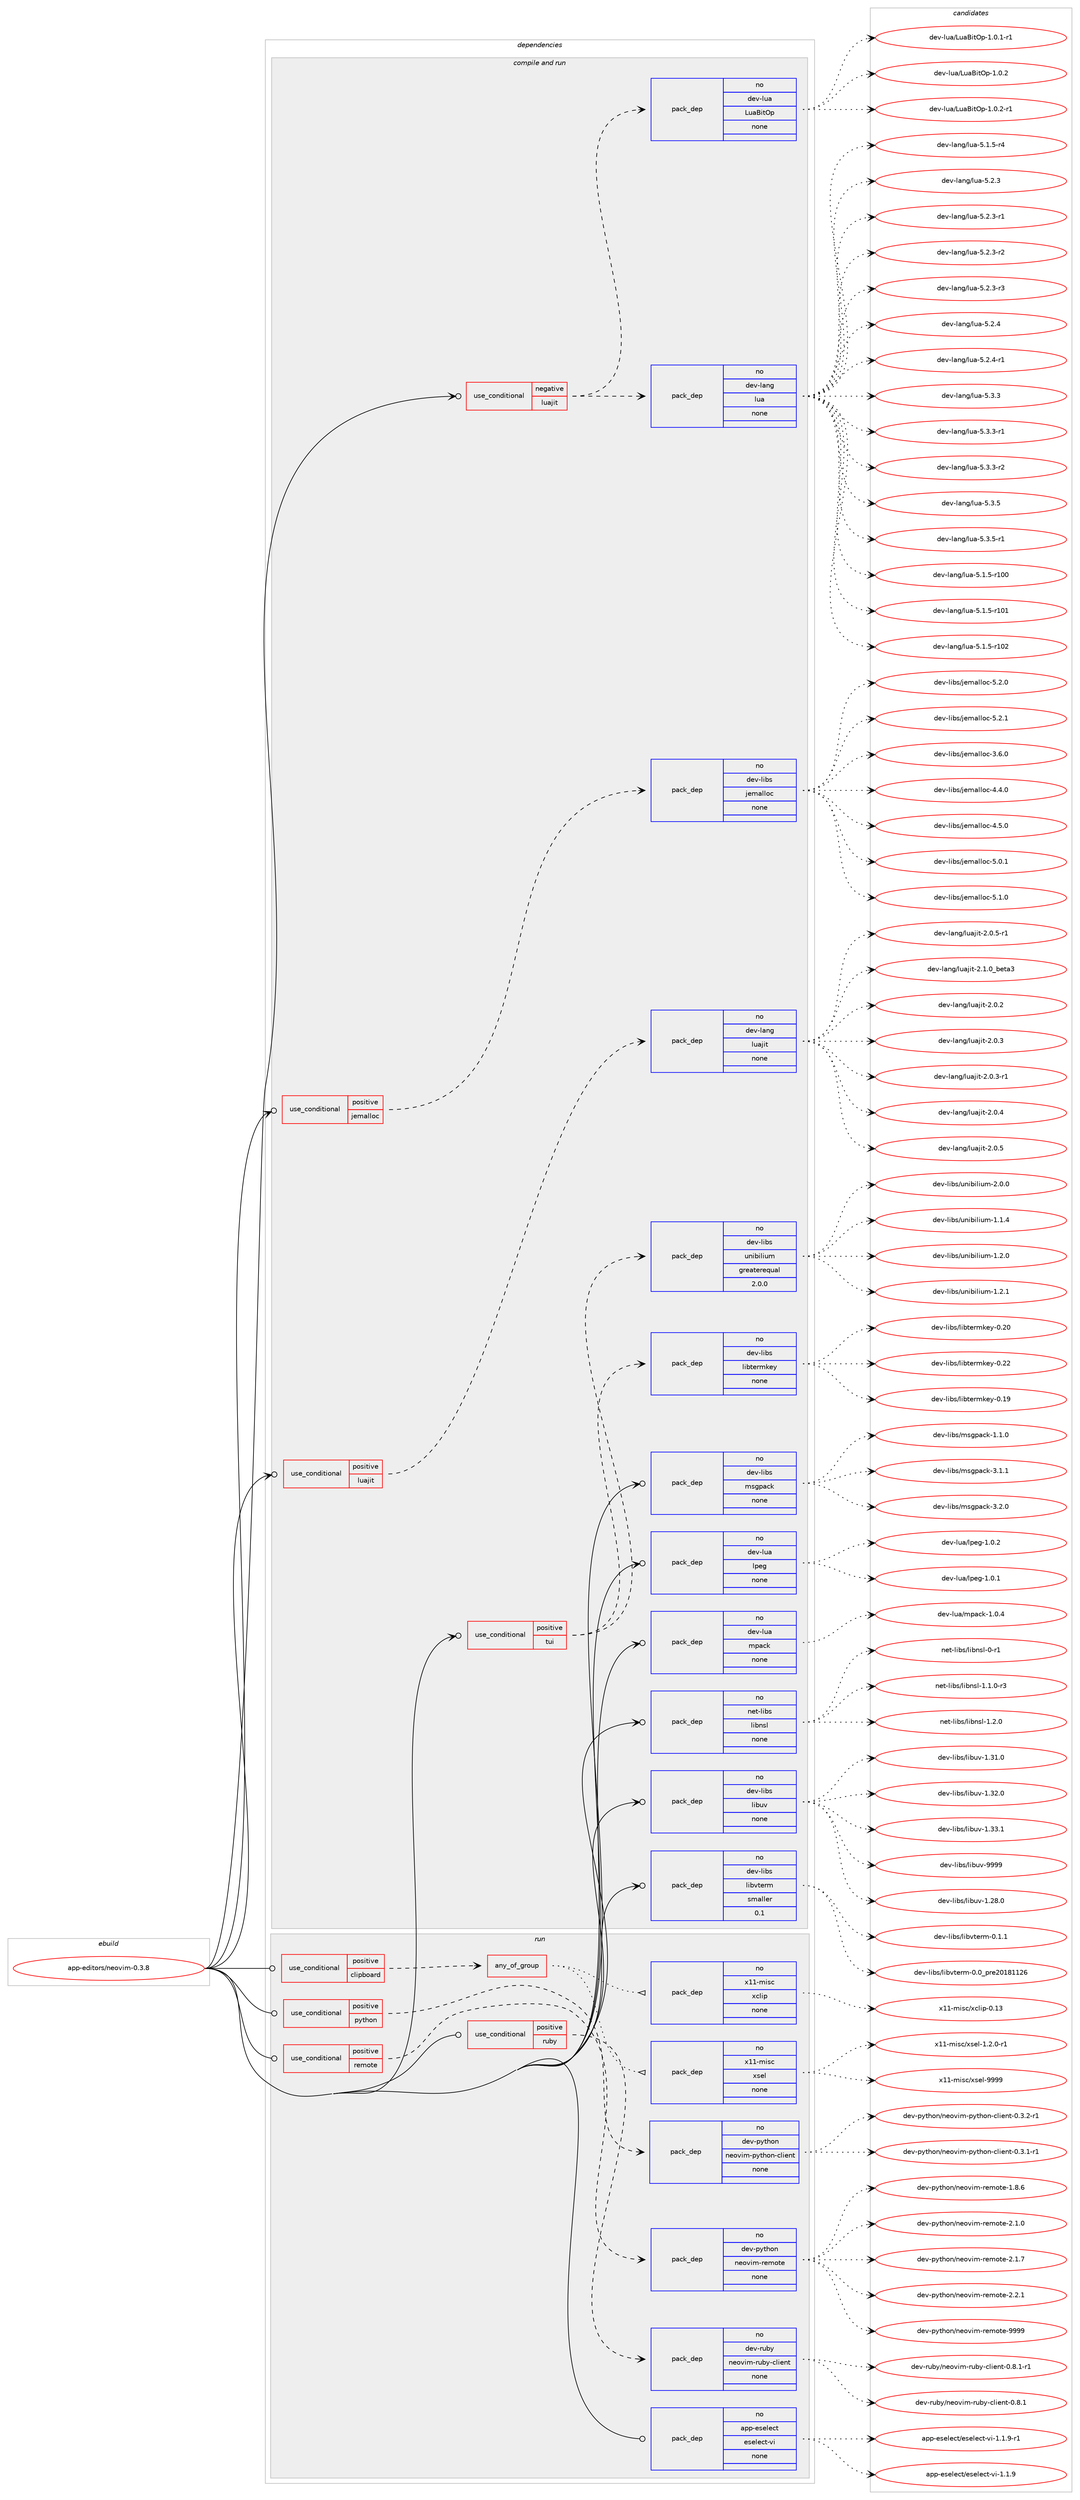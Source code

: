 digraph prolog {

# *************
# Graph options
# *************

newrank=true;
concentrate=true;
compound=true;
graph [rankdir=LR,fontname=Helvetica,fontsize=10,ranksep=1.5];#, ranksep=2.5, nodesep=0.2];
edge  [arrowhead=vee];
node  [fontname=Helvetica,fontsize=10];

# **********
# The ebuild
# **********

subgraph cluster_leftcol {
color=gray;
rank=same;
label=<<i>ebuild</i>>;
id [label="app-editors/neovim-0.3.8", color=red, width=4, href="../app-editors/neovim-0.3.8.svg"];
}

# ****************
# The dependencies
# ****************

subgraph cluster_midcol {
color=gray;
label=<<i>dependencies</i>>;
subgraph cluster_compile {
fillcolor="#eeeeee";
style=filled;
label=<<i>compile</i>>;
}
subgraph cluster_compileandrun {
fillcolor="#eeeeee";
style=filled;
label=<<i>compile and run</i>>;
subgraph cond114775 {
dependency481583 [label=<<TABLE BORDER="0" CELLBORDER="1" CELLSPACING="0" CELLPADDING="4"><TR><TD ROWSPAN="3" CELLPADDING="10">use_conditional</TD></TR><TR><TD>negative</TD></TR><TR><TD>luajit</TD></TR></TABLE>>, shape=none, color=red];
subgraph pack358037 {
dependency481584 [label=<<TABLE BORDER="0" CELLBORDER="1" CELLSPACING="0" CELLPADDING="4" WIDTH="220"><TR><TD ROWSPAN="6" CELLPADDING="30">pack_dep</TD></TR><TR><TD WIDTH="110">no</TD></TR><TR><TD>dev-lang</TD></TR><TR><TD>lua</TD></TR><TR><TD>none</TD></TR><TR><TD></TD></TR></TABLE>>, shape=none, color=blue];
}
dependency481583:e -> dependency481584:w [weight=20,style="dashed",arrowhead="vee"];
subgraph pack358038 {
dependency481585 [label=<<TABLE BORDER="0" CELLBORDER="1" CELLSPACING="0" CELLPADDING="4" WIDTH="220"><TR><TD ROWSPAN="6" CELLPADDING="30">pack_dep</TD></TR><TR><TD WIDTH="110">no</TD></TR><TR><TD>dev-lua</TD></TR><TR><TD>LuaBitOp</TD></TR><TR><TD>none</TD></TR><TR><TD></TD></TR></TABLE>>, shape=none, color=blue];
}
dependency481583:e -> dependency481585:w [weight=20,style="dashed",arrowhead="vee"];
}
id:e -> dependency481583:w [weight=20,style="solid",arrowhead="odotvee"];
subgraph cond114776 {
dependency481586 [label=<<TABLE BORDER="0" CELLBORDER="1" CELLSPACING="0" CELLPADDING="4"><TR><TD ROWSPAN="3" CELLPADDING="10">use_conditional</TD></TR><TR><TD>positive</TD></TR><TR><TD>jemalloc</TD></TR></TABLE>>, shape=none, color=red];
subgraph pack358039 {
dependency481587 [label=<<TABLE BORDER="0" CELLBORDER="1" CELLSPACING="0" CELLPADDING="4" WIDTH="220"><TR><TD ROWSPAN="6" CELLPADDING="30">pack_dep</TD></TR><TR><TD WIDTH="110">no</TD></TR><TR><TD>dev-libs</TD></TR><TR><TD>jemalloc</TD></TR><TR><TD>none</TD></TR><TR><TD></TD></TR></TABLE>>, shape=none, color=blue];
}
dependency481586:e -> dependency481587:w [weight=20,style="dashed",arrowhead="vee"];
}
id:e -> dependency481586:w [weight=20,style="solid",arrowhead="odotvee"];
subgraph cond114777 {
dependency481588 [label=<<TABLE BORDER="0" CELLBORDER="1" CELLSPACING="0" CELLPADDING="4"><TR><TD ROWSPAN="3" CELLPADDING="10">use_conditional</TD></TR><TR><TD>positive</TD></TR><TR><TD>luajit</TD></TR></TABLE>>, shape=none, color=red];
subgraph pack358040 {
dependency481589 [label=<<TABLE BORDER="0" CELLBORDER="1" CELLSPACING="0" CELLPADDING="4" WIDTH="220"><TR><TD ROWSPAN="6" CELLPADDING="30">pack_dep</TD></TR><TR><TD WIDTH="110">no</TD></TR><TR><TD>dev-lang</TD></TR><TR><TD>luajit</TD></TR><TR><TD>none</TD></TR><TR><TD></TD></TR></TABLE>>, shape=none, color=blue];
}
dependency481588:e -> dependency481589:w [weight=20,style="dashed",arrowhead="vee"];
}
id:e -> dependency481588:w [weight=20,style="solid",arrowhead="odotvee"];
subgraph cond114778 {
dependency481590 [label=<<TABLE BORDER="0" CELLBORDER="1" CELLSPACING="0" CELLPADDING="4"><TR><TD ROWSPAN="3" CELLPADDING="10">use_conditional</TD></TR><TR><TD>positive</TD></TR><TR><TD>tui</TD></TR></TABLE>>, shape=none, color=red];
subgraph pack358041 {
dependency481591 [label=<<TABLE BORDER="0" CELLBORDER="1" CELLSPACING="0" CELLPADDING="4" WIDTH="220"><TR><TD ROWSPAN="6" CELLPADDING="30">pack_dep</TD></TR><TR><TD WIDTH="110">no</TD></TR><TR><TD>dev-libs</TD></TR><TR><TD>libtermkey</TD></TR><TR><TD>none</TD></TR><TR><TD></TD></TR></TABLE>>, shape=none, color=blue];
}
dependency481590:e -> dependency481591:w [weight=20,style="dashed",arrowhead="vee"];
subgraph pack358042 {
dependency481592 [label=<<TABLE BORDER="0" CELLBORDER="1" CELLSPACING="0" CELLPADDING="4" WIDTH="220"><TR><TD ROWSPAN="6" CELLPADDING="30">pack_dep</TD></TR><TR><TD WIDTH="110">no</TD></TR><TR><TD>dev-libs</TD></TR><TR><TD>unibilium</TD></TR><TR><TD>greaterequal</TD></TR><TR><TD>2.0.0</TD></TR></TABLE>>, shape=none, color=blue];
}
dependency481590:e -> dependency481592:w [weight=20,style="dashed",arrowhead="vee"];
}
id:e -> dependency481590:w [weight=20,style="solid",arrowhead="odotvee"];
subgraph pack358043 {
dependency481593 [label=<<TABLE BORDER="0" CELLBORDER="1" CELLSPACING="0" CELLPADDING="4" WIDTH="220"><TR><TD ROWSPAN="6" CELLPADDING="30">pack_dep</TD></TR><TR><TD WIDTH="110">no</TD></TR><TR><TD>dev-libs</TD></TR><TR><TD>libuv</TD></TR><TR><TD>none</TD></TR><TR><TD></TD></TR></TABLE>>, shape=none, color=blue];
}
id:e -> dependency481593:w [weight=20,style="solid",arrowhead="odotvee"];
subgraph pack358044 {
dependency481594 [label=<<TABLE BORDER="0" CELLBORDER="1" CELLSPACING="0" CELLPADDING="4" WIDTH="220"><TR><TD ROWSPAN="6" CELLPADDING="30">pack_dep</TD></TR><TR><TD WIDTH="110">no</TD></TR><TR><TD>dev-libs</TD></TR><TR><TD>libvterm</TD></TR><TR><TD>smaller</TD></TR><TR><TD>0.1</TD></TR></TABLE>>, shape=none, color=blue];
}
id:e -> dependency481594:w [weight=20,style="solid",arrowhead="odotvee"];
subgraph pack358045 {
dependency481595 [label=<<TABLE BORDER="0" CELLBORDER="1" CELLSPACING="0" CELLPADDING="4" WIDTH="220"><TR><TD ROWSPAN="6" CELLPADDING="30">pack_dep</TD></TR><TR><TD WIDTH="110">no</TD></TR><TR><TD>dev-libs</TD></TR><TR><TD>msgpack</TD></TR><TR><TD>none</TD></TR><TR><TD></TD></TR></TABLE>>, shape=none, color=blue];
}
id:e -> dependency481595:w [weight=20,style="solid",arrowhead="odotvee"];
subgraph pack358046 {
dependency481596 [label=<<TABLE BORDER="0" CELLBORDER="1" CELLSPACING="0" CELLPADDING="4" WIDTH="220"><TR><TD ROWSPAN="6" CELLPADDING="30">pack_dep</TD></TR><TR><TD WIDTH="110">no</TD></TR><TR><TD>dev-lua</TD></TR><TR><TD>lpeg</TD></TR><TR><TD>none</TD></TR><TR><TD></TD></TR></TABLE>>, shape=none, color=blue];
}
id:e -> dependency481596:w [weight=20,style="solid",arrowhead="odotvee"];
subgraph pack358047 {
dependency481597 [label=<<TABLE BORDER="0" CELLBORDER="1" CELLSPACING="0" CELLPADDING="4" WIDTH="220"><TR><TD ROWSPAN="6" CELLPADDING="30">pack_dep</TD></TR><TR><TD WIDTH="110">no</TD></TR><TR><TD>dev-lua</TD></TR><TR><TD>mpack</TD></TR><TR><TD>none</TD></TR><TR><TD></TD></TR></TABLE>>, shape=none, color=blue];
}
id:e -> dependency481597:w [weight=20,style="solid",arrowhead="odotvee"];
subgraph pack358048 {
dependency481598 [label=<<TABLE BORDER="0" CELLBORDER="1" CELLSPACING="0" CELLPADDING="4" WIDTH="220"><TR><TD ROWSPAN="6" CELLPADDING="30">pack_dep</TD></TR><TR><TD WIDTH="110">no</TD></TR><TR><TD>net-libs</TD></TR><TR><TD>libnsl</TD></TR><TR><TD>none</TD></TR><TR><TD></TD></TR></TABLE>>, shape=none, color=blue];
}
id:e -> dependency481598:w [weight=20,style="solid",arrowhead="odotvee"];
}
subgraph cluster_run {
fillcolor="#eeeeee";
style=filled;
label=<<i>run</i>>;
subgraph cond114779 {
dependency481599 [label=<<TABLE BORDER="0" CELLBORDER="1" CELLSPACING="0" CELLPADDING="4"><TR><TD ROWSPAN="3" CELLPADDING="10">use_conditional</TD></TR><TR><TD>positive</TD></TR><TR><TD>clipboard</TD></TR></TABLE>>, shape=none, color=red];
subgraph any8465 {
dependency481600 [label=<<TABLE BORDER="0" CELLBORDER="1" CELLSPACING="0" CELLPADDING="4"><TR><TD CELLPADDING="10">any_of_group</TD></TR></TABLE>>, shape=none, color=red];subgraph pack358049 {
dependency481601 [label=<<TABLE BORDER="0" CELLBORDER="1" CELLSPACING="0" CELLPADDING="4" WIDTH="220"><TR><TD ROWSPAN="6" CELLPADDING="30">pack_dep</TD></TR><TR><TD WIDTH="110">no</TD></TR><TR><TD>x11-misc</TD></TR><TR><TD>xsel</TD></TR><TR><TD>none</TD></TR><TR><TD></TD></TR></TABLE>>, shape=none, color=blue];
}
dependency481600:e -> dependency481601:w [weight=20,style="dotted",arrowhead="oinv"];
subgraph pack358050 {
dependency481602 [label=<<TABLE BORDER="0" CELLBORDER="1" CELLSPACING="0" CELLPADDING="4" WIDTH="220"><TR><TD ROWSPAN="6" CELLPADDING="30">pack_dep</TD></TR><TR><TD WIDTH="110">no</TD></TR><TR><TD>x11-misc</TD></TR><TR><TD>xclip</TD></TR><TR><TD>none</TD></TR><TR><TD></TD></TR></TABLE>>, shape=none, color=blue];
}
dependency481600:e -> dependency481602:w [weight=20,style="dotted",arrowhead="oinv"];
}
dependency481599:e -> dependency481600:w [weight=20,style="dashed",arrowhead="vee"];
}
id:e -> dependency481599:w [weight=20,style="solid",arrowhead="odot"];
subgraph cond114780 {
dependency481603 [label=<<TABLE BORDER="0" CELLBORDER="1" CELLSPACING="0" CELLPADDING="4"><TR><TD ROWSPAN="3" CELLPADDING="10">use_conditional</TD></TR><TR><TD>positive</TD></TR><TR><TD>python</TD></TR></TABLE>>, shape=none, color=red];
subgraph pack358051 {
dependency481604 [label=<<TABLE BORDER="0" CELLBORDER="1" CELLSPACING="0" CELLPADDING="4" WIDTH="220"><TR><TD ROWSPAN="6" CELLPADDING="30">pack_dep</TD></TR><TR><TD WIDTH="110">no</TD></TR><TR><TD>dev-python</TD></TR><TR><TD>neovim-python-client</TD></TR><TR><TD>none</TD></TR><TR><TD></TD></TR></TABLE>>, shape=none, color=blue];
}
dependency481603:e -> dependency481604:w [weight=20,style="dashed",arrowhead="vee"];
}
id:e -> dependency481603:w [weight=20,style="solid",arrowhead="odot"];
subgraph cond114781 {
dependency481605 [label=<<TABLE BORDER="0" CELLBORDER="1" CELLSPACING="0" CELLPADDING="4"><TR><TD ROWSPAN="3" CELLPADDING="10">use_conditional</TD></TR><TR><TD>positive</TD></TR><TR><TD>remote</TD></TR></TABLE>>, shape=none, color=red];
subgraph pack358052 {
dependency481606 [label=<<TABLE BORDER="0" CELLBORDER="1" CELLSPACING="0" CELLPADDING="4" WIDTH="220"><TR><TD ROWSPAN="6" CELLPADDING="30">pack_dep</TD></TR><TR><TD WIDTH="110">no</TD></TR><TR><TD>dev-python</TD></TR><TR><TD>neovim-remote</TD></TR><TR><TD>none</TD></TR><TR><TD></TD></TR></TABLE>>, shape=none, color=blue];
}
dependency481605:e -> dependency481606:w [weight=20,style="dashed",arrowhead="vee"];
}
id:e -> dependency481605:w [weight=20,style="solid",arrowhead="odot"];
subgraph cond114782 {
dependency481607 [label=<<TABLE BORDER="0" CELLBORDER="1" CELLSPACING="0" CELLPADDING="4"><TR><TD ROWSPAN="3" CELLPADDING="10">use_conditional</TD></TR><TR><TD>positive</TD></TR><TR><TD>ruby</TD></TR></TABLE>>, shape=none, color=red];
subgraph pack358053 {
dependency481608 [label=<<TABLE BORDER="0" CELLBORDER="1" CELLSPACING="0" CELLPADDING="4" WIDTH="220"><TR><TD ROWSPAN="6" CELLPADDING="30">pack_dep</TD></TR><TR><TD WIDTH="110">no</TD></TR><TR><TD>dev-ruby</TD></TR><TR><TD>neovim-ruby-client</TD></TR><TR><TD>none</TD></TR><TR><TD></TD></TR></TABLE>>, shape=none, color=blue];
}
dependency481607:e -> dependency481608:w [weight=20,style="dashed",arrowhead="vee"];
}
id:e -> dependency481607:w [weight=20,style="solid",arrowhead="odot"];
subgraph pack358054 {
dependency481609 [label=<<TABLE BORDER="0" CELLBORDER="1" CELLSPACING="0" CELLPADDING="4" WIDTH="220"><TR><TD ROWSPAN="6" CELLPADDING="30">pack_dep</TD></TR><TR><TD WIDTH="110">no</TD></TR><TR><TD>app-eselect</TD></TR><TR><TD>eselect-vi</TD></TR><TR><TD>none</TD></TR><TR><TD></TD></TR></TABLE>>, shape=none, color=blue];
}
id:e -> dependency481609:w [weight=20,style="solid",arrowhead="odot"];
}
}

# **************
# The candidates
# **************

subgraph cluster_choices {
rank=same;
color=gray;
label=<<i>candidates</i>>;

subgraph choice358037 {
color=black;
nodesep=1;
choice1001011184510897110103471081179745534649465345114494848 [label="dev-lang/lua-5.1.5-r100", color=red, width=4,href="../dev-lang/lua-5.1.5-r100.svg"];
choice1001011184510897110103471081179745534649465345114494849 [label="dev-lang/lua-5.1.5-r101", color=red, width=4,href="../dev-lang/lua-5.1.5-r101.svg"];
choice1001011184510897110103471081179745534649465345114494850 [label="dev-lang/lua-5.1.5-r102", color=red, width=4,href="../dev-lang/lua-5.1.5-r102.svg"];
choice100101118451089711010347108117974553464946534511452 [label="dev-lang/lua-5.1.5-r4", color=red, width=4,href="../dev-lang/lua-5.1.5-r4.svg"];
choice10010111845108971101034710811797455346504651 [label="dev-lang/lua-5.2.3", color=red, width=4,href="../dev-lang/lua-5.2.3.svg"];
choice100101118451089711010347108117974553465046514511449 [label="dev-lang/lua-5.2.3-r1", color=red, width=4,href="../dev-lang/lua-5.2.3-r1.svg"];
choice100101118451089711010347108117974553465046514511450 [label="dev-lang/lua-5.2.3-r2", color=red, width=4,href="../dev-lang/lua-5.2.3-r2.svg"];
choice100101118451089711010347108117974553465046514511451 [label="dev-lang/lua-5.2.3-r3", color=red, width=4,href="../dev-lang/lua-5.2.3-r3.svg"];
choice10010111845108971101034710811797455346504652 [label="dev-lang/lua-5.2.4", color=red, width=4,href="../dev-lang/lua-5.2.4.svg"];
choice100101118451089711010347108117974553465046524511449 [label="dev-lang/lua-5.2.4-r1", color=red, width=4,href="../dev-lang/lua-5.2.4-r1.svg"];
choice10010111845108971101034710811797455346514651 [label="dev-lang/lua-5.3.3", color=red, width=4,href="../dev-lang/lua-5.3.3.svg"];
choice100101118451089711010347108117974553465146514511449 [label="dev-lang/lua-5.3.3-r1", color=red, width=4,href="../dev-lang/lua-5.3.3-r1.svg"];
choice100101118451089711010347108117974553465146514511450 [label="dev-lang/lua-5.3.3-r2", color=red, width=4,href="../dev-lang/lua-5.3.3-r2.svg"];
choice10010111845108971101034710811797455346514653 [label="dev-lang/lua-5.3.5", color=red, width=4,href="../dev-lang/lua-5.3.5.svg"];
choice100101118451089711010347108117974553465146534511449 [label="dev-lang/lua-5.3.5-r1", color=red, width=4,href="../dev-lang/lua-5.3.5-r1.svg"];
dependency481584:e -> choice1001011184510897110103471081179745534649465345114494848:w [style=dotted,weight="100"];
dependency481584:e -> choice1001011184510897110103471081179745534649465345114494849:w [style=dotted,weight="100"];
dependency481584:e -> choice1001011184510897110103471081179745534649465345114494850:w [style=dotted,weight="100"];
dependency481584:e -> choice100101118451089711010347108117974553464946534511452:w [style=dotted,weight="100"];
dependency481584:e -> choice10010111845108971101034710811797455346504651:w [style=dotted,weight="100"];
dependency481584:e -> choice100101118451089711010347108117974553465046514511449:w [style=dotted,weight="100"];
dependency481584:e -> choice100101118451089711010347108117974553465046514511450:w [style=dotted,weight="100"];
dependency481584:e -> choice100101118451089711010347108117974553465046514511451:w [style=dotted,weight="100"];
dependency481584:e -> choice10010111845108971101034710811797455346504652:w [style=dotted,weight="100"];
dependency481584:e -> choice100101118451089711010347108117974553465046524511449:w [style=dotted,weight="100"];
dependency481584:e -> choice10010111845108971101034710811797455346514651:w [style=dotted,weight="100"];
dependency481584:e -> choice100101118451089711010347108117974553465146514511449:w [style=dotted,weight="100"];
dependency481584:e -> choice100101118451089711010347108117974553465146514511450:w [style=dotted,weight="100"];
dependency481584:e -> choice10010111845108971101034710811797455346514653:w [style=dotted,weight="100"];
dependency481584:e -> choice100101118451089711010347108117974553465146534511449:w [style=dotted,weight="100"];
}
subgraph choice358038 {
color=black;
nodesep=1;
choice100101118451081179747761179766105116791124549464846494511449 [label="dev-lua/LuaBitOp-1.0.1-r1", color=red, width=4,href="../dev-lua/LuaBitOp-1.0.1-r1.svg"];
choice10010111845108117974776117976610511679112454946484650 [label="dev-lua/LuaBitOp-1.0.2", color=red, width=4,href="../dev-lua/LuaBitOp-1.0.2.svg"];
choice100101118451081179747761179766105116791124549464846504511449 [label="dev-lua/LuaBitOp-1.0.2-r1", color=red, width=4,href="../dev-lua/LuaBitOp-1.0.2-r1.svg"];
dependency481585:e -> choice100101118451081179747761179766105116791124549464846494511449:w [style=dotted,weight="100"];
dependency481585:e -> choice10010111845108117974776117976610511679112454946484650:w [style=dotted,weight="100"];
dependency481585:e -> choice100101118451081179747761179766105116791124549464846504511449:w [style=dotted,weight="100"];
}
subgraph choice358039 {
color=black;
nodesep=1;
choice1001011184510810598115471061011099710810811199455146544648 [label="dev-libs/jemalloc-3.6.0", color=red, width=4,href="../dev-libs/jemalloc-3.6.0.svg"];
choice1001011184510810598115471061011099710810811199455246524648 [label="dev-libs/jemalloc-4.4.0", color=red, width=4,href="../dev-libs/jemalloc-4.4.0.svg"];
choice1001011184510810598115471061011099710810811199455246534648 [label="dev-libs/jemalloc-4.5.0", color=red, width=4,href="../dev-libs/jemalloc-4.5.0.svg"];
choice1001011184510810598115471061011099710810811199455346484649 [label="dev-libs/jemalloc-5.0.1", color=red, width=4,href="../dev-libs/jemalloc-5.0.1.svg"];
choice1001011184510810598115471061011099710810811199455346494648 [label="dev-libs/jemalloc-5.1.0", color=red, width=4,href="../dev-libs/jemalloc-5.1.0.svg"];
choice1001011184510810598115471061011099710810811199455346504648 [label="dev-libs/jemalloc-5.2.0", color=red, width=4,href="../dev-libs/jemalloc-5.2.0.svg"];
choice1001011184510810598115471061011099710810811199455346504649 [label="dev-libs/jemalloc-5.2.1", color=red, width=4,href="../dev-libs/jemalloc-5.2.1.svg"];
dependency481587:e -> choice1001011184510810598115471061011099710810811199455146544648:w [style=dotted,weight="100"];
dependency481587:e -> choice1001011184510810598115471061011099710810811199455246524648:w [style=dotted,weight="100"];
dependency481587:e -> choice1001011184510810598115471061011099710810811199455246534648:w [style=dotted,weight="100"];
dependency481587:e -> choice1001011184510810598115471061011099710810811199455346484649:w [style=dotted,weight="100"];
dependency481587:e -> choice1001011184510810598115471061011099710810811199455346494648:w [style=dotted,weight="100"];
dependency481587:e -> choice1001011184510810598115471061011099710810811199455346504648:w [style=dotted,weight="100"];
dependency481587:e -> choice1001011184510810598115471061011099710810811199455346504649:w [style=dotted,weight="100"];
}
subgraph choice358040 {
color=black;
nodesep=1;
choice10010111845108971101034710811797106105116455046484650 [label="dev-lang/luajit-2.0.2", color=red, width=4,href="../dev-lang/luajit-2.0.2.svg"];
choice10010111845108971101034710811797106105116455046484651 [label="dev-lang/luajit-2.0.3", color=red, width=4,href="../dev-lang/luajit-2.0.3.svg"];
choice100101118451089711010347108117971061051164550464846514511449 [label="dev-lang/luajit-2.0.3-r1", color=red, width=4,href="../dev-lang/luajit-2.0.3-r1.svg"];
choice10010111845108971101034710811797106105116455046484652 [label="dev-lang/luajit-2.0.4", color=red, width=4,href="../dev-lang/luajit-2.0.4.svg"];
choice10010111845108971101034710811797106105116455046484653 [label="dev-lang/luajit-2.0.5", color=red, width=4,href="../dev-lang/luajit-2.0.5.svg"];
choice100101118451089711010347108117971061051164550464846534511449 [label="dev-lang/luajit-2.0.5-r1", color=red, width=4,href="../dev-lang/luajit-2.0.5-r1.svg"];
choice1001011184510897110103471081179710610511645504649464895981011169751 [label="dev-lang/luajit-2.1.0_beta3", color=red, width=4,href="../dev-lang/luajit-2.1.0_beta3.svg"];
dependency481589:e -> choice10010111845108971101034710811797106105116455046484650:w [style=dotted,weight="100"];
dependency481589:e -> choice10010111845108971101034710811797106105116455046484651:w [style=dotted,weight="100"];
dependency481589:e -> choice100101118451089711010347108117971061051164550464846514511449:w [style=dotted,weight="100"];
dependency481589:e -> choice10010111845108971101034710811797106105116455046484652:w [style=dotted,weight="100"];
dependency481589:e -> choice10010111845108971101034710811797106105116455046484653:w [style=dotted,weight="100"];
dependency481589:e -> choice100101118451089711010347108117971061051164550464846534511449:w [style=dotted,weight="100"];
dependency481589:e -> choice1001011184510897110103471081179710610511645504649464895981011169751:w [style=dotted,weight="100"];
}
subgraph choice358041 {
color=black;
nodesep=1;
choice100101118451081059811547108105981161011141091071011214548464957 [label="dev-libs/libtermkey-0.19", color=red, width=4,href="../dev-libs/libtermkey-0.19.svg"];
choice100101118451081059811547108105981161011141091071011214548465048 [label="dev-libs/libtermkey-0.20", color=red, width=4,href="../dev-libs/libtermkey-0.20.svg"];
choice100101118451081059811547108105981161011141091071011214548465050 [label="dev-libs/libtermkey-0.22", color=red, width=4,href="../dev-libs/libtermkey-0.22.svg"];
dependency481591:e -> choice100101118451081059811547108105981161011141091071011214548464957:w [style=dotted,weight="100"];
dependency481591:e -> choice100101118451081059811547108105981161011141091071011214548465048:w [style=dotted,weight="100"];
dependency481591:e -> choice100101118451081059811547108105981161011141091071011214548465050:w [style=dotted,weight="100"];
}
subgraph choice358042 {
color=black;
nodesep=1;
choice10010111845108105981154711711010598105108105117109454946494652 [label="dev-libs/unibilium-1.1.4", color=red, width=4,href="../dev-libs/unibilium-1.1.4.svg"];
choice10010111845108105981154711711010598105108105117109454946504648 [label="dev-libs/unibilium-1.2.0", color=red, width=4,href="../dev-libs/unibilium-1.2.0.svg"];
choice10010111845108105981154711711010598105108105117109454946504649 [label="dev-libs/unibilium-1.2.1", color=red, width=4,href="../dev-libs/unibilium-1.2.1.svg"];
choice10010111845108105981154711711010598105108105117109455046484648 [label="dev-libs/unibilium-2.0.0", color=red, width=4,href="../dev-libs/unibilium-2.0.0.svg"];
dependency481592:e -> choice10010111845108105981154711711010598105108105117109454946494652:w [style=dotted,weight="100"];
dependency481592:e -> choice10010111845108105981154711711010598105108105117109454946504648:w [style=dotted,weight="100"];
dependency481592:e -> choice10010111845108105981154711711010598105108105117109454946504649:w [style=dotted,weight="100"];
dependency481592:e -> choice10010111845108105981154711711010598105108105117109455046484648:w [style=dotted,weight="100"];
}
subgraph choice358043 {
color=black;
nodesep=1;
choice1001011184510810598115471081059811711845494650564648 [label="dev-libs/libuv-1.28.0", color=red, width=4,href="../dev-libs/libuv-1.28.0.svg"];
choice1001011184510810598115471081059811711845494651494648 [label="dev-libs/libuv-1.31.0", color=red, width=4,href="../dev-libs/libuv-1.31.0.svg"];
choice1001011184510810598115471081059811711845494651504648 [label="dev-libs/libuv-1.32.0", color=red, width=4,href="../dev-libs/libuv-1.32.0.svg"];
choice1001011184510810598115471081059811711845494651514649 [label="dev-libs/libuv-1.33.1", color=red, width=4,href="../dev-libs/libuv-1.33.1.svg"];
choice100101118451081059811547108105981171184557575757 [label="dev-libs/libuv-9999", color=red, width=4,href="../dev-libs/libuv-9999.svg"];
dependency481593:e -> choice1001011184510810598115471081059811711845494650564648:w [style=dotted,weight="100"];
dependency481593:e -> choice1001011184510810598115471081059811711845494651494648:w [style=dotted,weight="100"];
dependency481593:e -> choice1001011184510810598115471081059811711845494651504648:w [style=dotted,weight="100"];
dependency481593:e -> choice1001011184510810598115471081059811711845494651514649:w [style=dotted,weight="100"];
dependency481593:e -> choice100101118451081059811547108105981171184557575757:w [style=dotted,weight="100"];
}
subgraph choice358044 {
color=black;
nodesep=1;
choice1001011184510810598115471081059811811610111410945484648951121141015048495649495054 [label="dev-libs/libvterm-0.0_pre20181126", color=red, width=4,href="../dev-libs/libvterm-0.0_pre20181126.svg"];
choice10010111845108105981154710810598118116101114109454846494649 [label="dev-libs/libvterm-0.1.1", color=red, width=4,href="../dev-libs/libvterm-0.1.1.svg"];
dependency481594:e -> choice1001011184510810598115471081059811811610111410945484648951121141015048495649495054:w [style=dotted,weight="100"];
dependency481594:e -> choice10010111845108105981154710810598118116101114109454846494649:w [style=dotted,weight="100"];
}
subgraph choice358045 {
color=black;
nodesep=1;
choice1001011184510810598115471091151031129799107454946494648 [label="dev-libs/msgpack-1.1.0", color=red, width=4,href="../dev-libs/msgpack-1.1.0.svg"];
choice1001011184510810598115471091151031129799107455146494649 [label="dev-libs/msgpack-3.1.1", color=red, width=4,href="../dev-libs/msgpack-3.1.1.svg"];
choice1001011184510810598115471091151031129799107455146504648 [label="dev-libs/msgpack-3.2.0", color=red, width=4,href="../dev-libs/msgpack-3.2.0.svg"];
dependency481595:e -> choice1001011184510810598115471091151031129799107454946494648:w [style=dotted,weight="100"];
dependency481595:e -> choice1001011184510810598115471091151031129799107455146494649:w [style=dotted,weight="100"];
dependency481595:e -> choice1001011184510810598115471091151031129799107455146504648:w [style=dotted,weight="100"];
}
subgraph choice358046 {
color=black;
nodesep=1;
choice100101118451081179747108112101103454946484649 [label="dev-lua/lpeg-1.0.1", color=red, width=4,href="../dev-lua/lpeg-1.0.1.svg"];
choice100101118451081179747108112101103454946484650 [label="dev-lua/lpeg-1.0.2", color=red, width=4,href="../dev-lua/lpeg-1.0.2.svg"];
dependency481596:e -> choice100101118451081179747108112101103454946484649:w [style=dotted,weight="100"];
dependency481596:e -> choice100101118451081179747108112101103454946484650:w [style=dotted,weight="100"];
}
subgraph choice358047 {
color=black;
nodesep=1;
choice1001011184510811797471091129799107454946484652 [label="dev-lua/mpack-1.0.4", color=red, width=4,href="../dev-lua/mpack-1.0.4.svg"];
dependency481597:e -> choice1001011184510811797471091129799107454946484652:w [style=dotted,weight="100"];
}
subgraph choice358048 {
color=black;
nodesep=1;
choice1101011164510810598115471081059811011510845484511449 [label="net-libs/libnsl-0-r1", color=red, width=4,href="../net-libs/libnsl-0-r1.svg"];
choice110101116451081059811547108105981101151084549464946484511451 [label="net-libs/libnsl-1.1.0-r3", color=red, width=4,href="../net-libs/libnsl-1.1.0-r3.svg"];
choice11010111645108105981154710810598110115108454946504648 [label="net-libs/libnsl-1.2.0", color=red, width=4,href="../net-libs/libnsl-1.2.0.svg"];
dependency481598:e -> choice1101011164510810598115471081059811011510845484511449:w [style=dotted,weight="100"];
dependency481598:e -> choice110101116451081059811547108105981101151084549464946484511451:w [style=dotted,weight="100"];
dependency481598:e -> choice11010111645108105981154710810598110115108454946504648:w [style=dotted,weight="100"];
}
subgraph choice358049 {
color=black;
nodesep=1;
choice12049494510910511599471201151011084549465046484511449 [label="x11-misc/xsel-1.2.0-r1", color=red, width=4,href="../x11-misc/xsel-1.2.0-r1.svg"];
choice12049494510910511599471201151011084557575757 [label="x11-misc/xsel-9999", color=red, width=4,href="../x11-misc/xsel-9999.svg"];
dependency481601:e -> choice12049494510910511599471201151011084549465046484511449:w [style=dotted,weight="100"];
dependency481601:e -> choice12049494510910511599471201151011084557575757:w [style=dotted,weight="100"];
}
subgraph choice358050 {
color=black;
nodesep=1;
choice1204949451091051159947120991081051124548464951 [label="x11-misc/xclip-0.13", color=red, width=4,href="../x11-misc/xclip-0.13.svg"];
dependency481602:e -> choice1204949451091051159947120991081051124548464951:w [style=dotted,weight="100"];
}
subgraph choice358051 {
color=black;
nodesep=1;
choice10010111845112121116104111110471101011111181051094511212111610411111045991081051011101164548465146494511449 [label="dev-python/neovim-python-client-0.3.1-r1", color=red, width=4,href="../dev-python/neovim-python-client-0.3.1-r1.svg"];
choice10010111845112121116104111110471101011111181051094511212111610411111045991081051011101164548465146504511449 [label="dev-python/neovim-python-client-0.3.2-r1", color=red, width=4,href="../dev-python/neovim-python-client-0.3.2-r1.svg"];
dependency481604:e -> choice10010111845112121116104111110471101011111181051094511212111610411111045991081051011101164548465146494511449:w [style=dotted,weight="100"];
dependency481604:e -> choice10010111845112121116104111110471101011111181051094511212111610411111045991081051011101164548465146504511449:w [style=dotted,weight="100"];
}
subgraph choice358052 {
color=black;
nodesep=1;
choice100101118451121211161041111104711010111111810510945114101109111116101454946564654 [label="dev-python/neovim-remote-1.8.6", color=red, width=4,href="../dev-python/neovim-remote-1.8.6.svg"];
choice100101118451121211161041111104711010111111810510945114101109111116101455046494648 [label="dev-python/neovim-remote-2.1.0", color=red, width=4,href="../dev-python/neovim-remote-2.1.0.svg"];
choice100101118451121211161041111104711010111111810510945114101109111116101455046494655 [label="dev-python/neovim-remote-2.1.7", color=red, width=4,href="../dev-python/neovim-remote-2.1.7.svg"];
choice100101118451121211161041111104711010111111810510945114101109111116101455046504649 [label="dev-python/neovim-remote-2.2.1", color=red, width=4,href="../dev-python/neovim-remote-2.2.1.svg"];
choice1001011184511212111610411111047110101111118105109451141011091111161014557575757 [label="dev-python/neovim-remote-9999", color=red, width=4,href="../dev-python/neovim-remote-9999.svg"];
dependency481606:e -> choice100101118451121211161041111104711010111111810510945114101109111116101454946564654:w [style=dotted,weight="100"];
dependency481606:e -> choice100101118451121211161041111104711010111111810510945114101109111116101455046494648:w [style=dotted,weight="100"];
dependency481606:e -> choice100101118451121211161041111104711010111111810510945114101109111116101455046494655:w [style=dotted,weight="100"];
dependency481606:e -> choice100101118451121211161041111104711010111111810510945114101109111116101455046504649:w [style=dotted,weight="100"];
dependency481606:e -> choice1001011184511212111610411111047110101111118105109451141011091111161014557575757:w [style=dotted,weight="100"];
}
subgraph choice358053 {
color=black;
nodesep=1;
choice10010111845114117981214711010111111810510945114117981214599108105101110116454846564649 [label="dev-ruby/neovim-ruby-client-0.8.1", color=red, width=4,href="../dev-ruby/neovim-ruby-client-0.8.1.svg"];
choice100101118451141179812147110101111118105109451141179812145991081051011101164548465646494511449 [label="dev-ruby/neovim-ruby-client-0.8.1-r1", color=red, width=4,href="../dev-ruby/neovim-ruby-client-0.8.1-r1.svg"];
dependency481608:e -> choice10010111845114117981214711010111111810510945114117981214599108105101110116454846564649:w [style=dotted,weight="100"];
dependency481608:e -> choice100101118451141179812147110101111118105109451141179812145991081051011101164548465646494511449:w [style=dotted,weight="100"];
}
subgraph choice358054 {
color=black;
nodesep=1;
choice971121124510111510110810199116471011151011081019911645118105454946494657 [label="app-eselect/eselect-vi-1.1.9", color=red, width=4,href="../app-eselect/eselect-vi-1.1.9.svg"];
choice9711211245101115101108101991164710111510110810199116451181054549464946574511449 [label="app-eselect/eselect-vi-1.1.9-r1", color=red, width=4,href="../app-eselect/eselect-vi-1.1.9-r1.svg"];
dependency481609:e -> choice971121124510111510110810199116471011151011081019911645118105454946494657:w [style=dotted,weight="100"];
dependency481609:e -> choice9711211245101115101108101991164710111510110810199116451181054549464946574511449:w [style=dotted,weight="100"];
}
}

}
